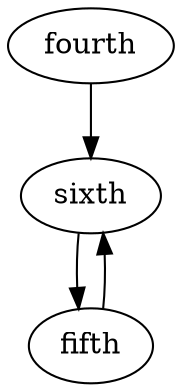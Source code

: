 digraph {
  sixth [label = "sixth"]
  fifth [label = "fifth"]
  fourth [label = "fourth"]



  sixth -> fifth [weight = 9 ]
  fifth -> sixth [weight = 8 ]
  fourth -> sixth [weight = 7 ]
}
